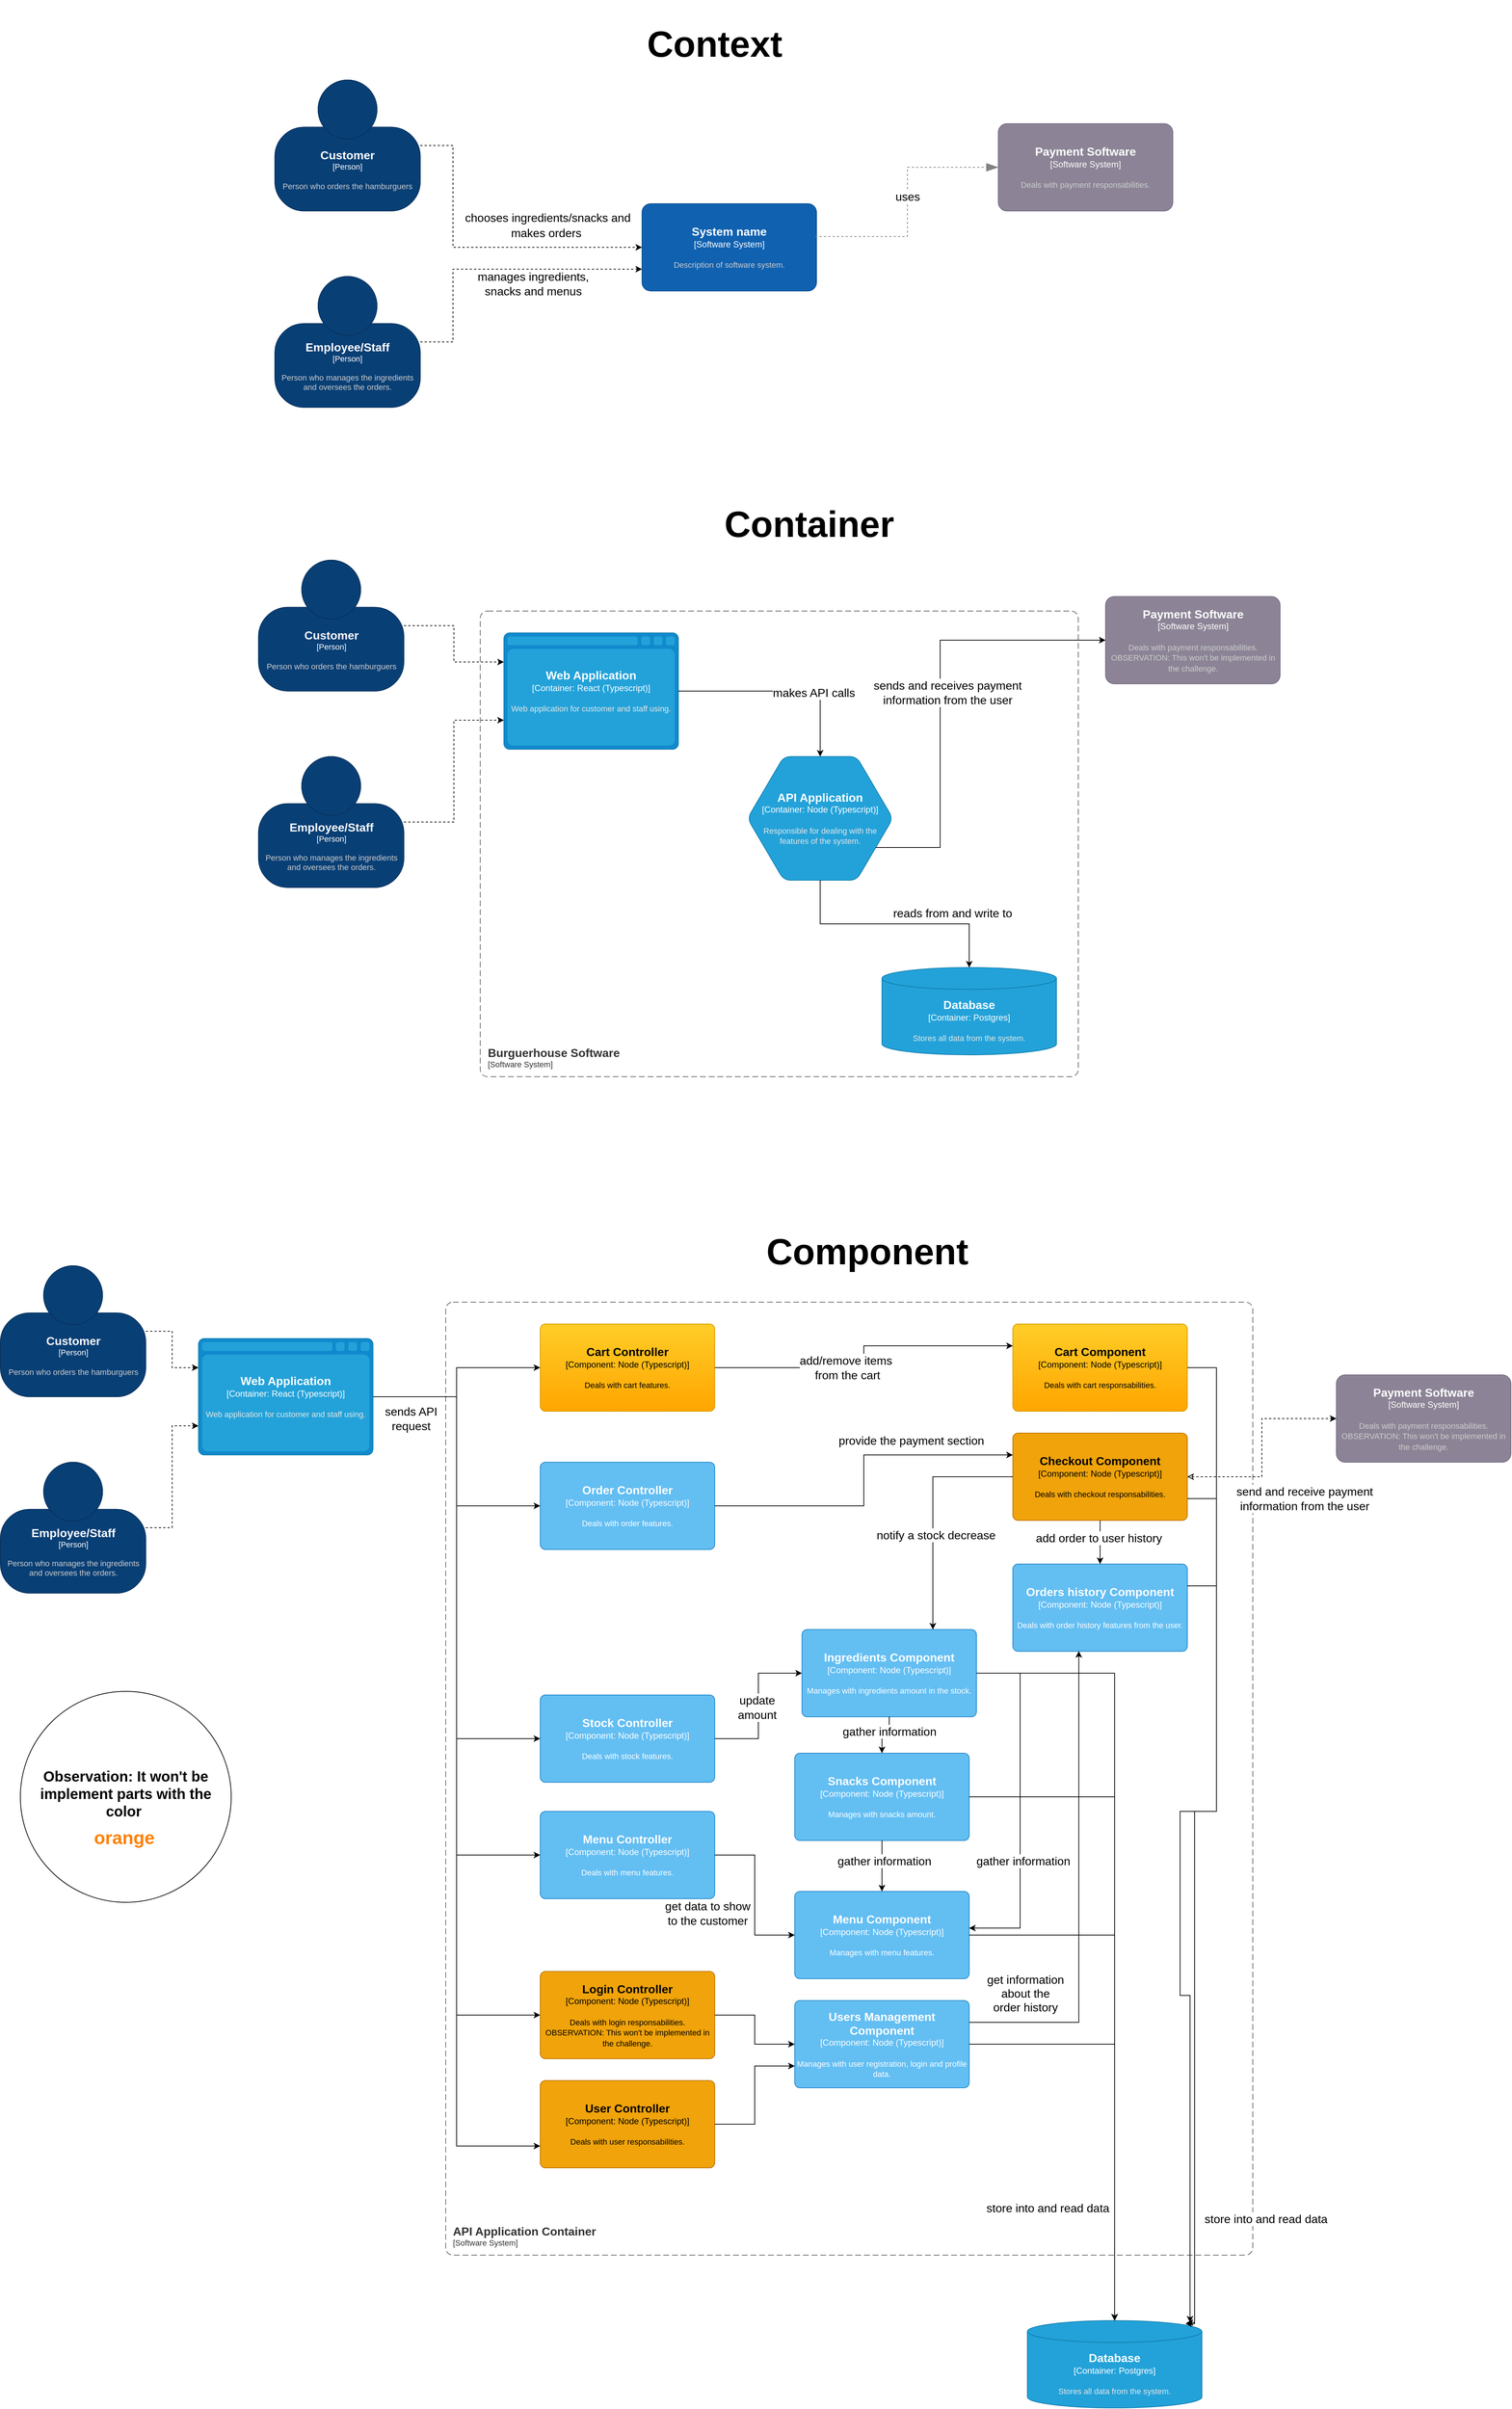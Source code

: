 <mxfile version="22.1.18" type="device">
  <diagram name="Page-1" id="tjVVw0cPKtqsTT4bbxFB">
    <mxGraphModel dx="2633" dy="2039" grid="1" gridSize="10" guides="1" tooltips="1" connect="1" arrows="1" fold="1" page="1" pageScale="1" pageWidth="850" pageHeight="1100" math="0" shadow="0">
      <root>
        <mxCell id="0" />
        <mxCell id="1" parent="0" />
        <object placeholders="1" c4Name="Employee/Staff" c4Type="Person" c4Description="Person who manages the ingredients and oversees the orders." label="&lt;font style=&quot;font-size: 16px&quot;&gt;&lt;b&gt;%c4Name%&lt;/b&gt;&lt;/font&gt;&lt;div&gt;[%c4Type%]&lt;/div&gt;&lt;br&gt;&lt;div&gt;&lt;font style=&quot;font-size: 11px&quot;&gt;&lt;font color=&quot;#cccccc&quot;&gt;%c4Description%&lt;/font&gt;&lt;/div&gt;" id="3Lispfzxb_CuxIpinPjA-2">
          <mxCell style="html=1;fontSize=11;dashed=0;whiteSpace=wrap;fillColor=#083F75;strokeColor=#06315C;fontColor=#ffffff;shape=mxgraph.c4.person2;align=center;metaEdit=1;points=[[0.5,0,0],[1,0.5,0],[1,0.75,0],[0.75,1,0],[0.5,1,0],[0.25,1,0],[0,0.75,0],[0,0.5,0]];resizable=0;" parent="1" vertex="1">
            <mxGeometry x="-425" y="-110" width="200" height="180" as="geometry" />
          </mxCell>
        </object>
        <object placeholders="1" c4Name="Customer" c4Type="Person" c4Description="Person who orders the hamburguers" label="&lt;font style=&quot;font-size: 16px&quot;&gt;&lt;b&gt;%c4Name%&lt;/b&gt;&lt;/font&gt;&lt;div&gt;[%c4Type%]&lt;/div&gt;&lt;br&gt;&lt;div&gt;&lt;font style=&quot;font-size: 11px&quot;&gt;&lt;font color=&quot;#cccccc&quot;&gt;%c4Description%&lt;/font&gt;&lt;/div&gt;" id="3Lispfzxb_CuxIpinPjA-3">
          <mxCell style="html=1;fontSize=11;dashed=0;whiteSpace=wrap;fillColor=#083F75;strokeColor=#06315C;fontColor=#ffffff;shape=mxgraph.c4.person2;align=center;metaEdit=1;points=[[0.5,0,0],[1,0.5,0],[1,0.75,0],[0.75,1,0],[0.5,1,0],[0.25,1,0],[0,0.75,0],[0,0.5,0]];resizable=0;" parent="1" vertex="1">
            <mxGeometry x="-425" y="-380" width="200" height="180" as="geometry" />
          </mxCell>
        </object>
        <object placeholders="1" c4Name="System name" c4Type="Software System" c4Description="Description of software system." label="&lt;font style=&quot;font-size: 16px&quot;&gt;&lt;b&gt;%c4Name%&lt;/b&gt;&lt;/font&gt;&lt;div&gt;[%c4Type%]&lt;/div&gt;&lt;br&gt;&lt;div&gt;&lt;font style=&quot;font-size: 11px&quot;&gt;&lt;font color=&quot;#cccccc&quot;&gt;%c4Description%&lt;/font&gt;&lt;/div&gt;" id="3Lispfzxb_CuxIpinPjA-4">
          <mxCell style="rounded=1;whiteSpace=wrap;html=1;labelBackgroundColor=none;fillColor=#1061B0;fontColor=#ffffff;align=center;arcSize=10;strokeColor=#0D5091;metaEdit=1;resizable=0;points=[[0.25,0,0],[0.5,0,0],[0.75,0,0],[1,0.25,0],[1,0.5,0],[1,0.75,0],[0.75,1,0],[0.5,1,0],[0.25,1,0],[0,0.75,0],[0,0.5,0],[0,0.25,0]];" parent="1" vertex="1">
            <mxGeometry x="80" y="-210" width="240" height="120" as="geometry" />
          </mxCell>
        </object>
        <object placeholders="1" c4Name="Payment Software" c4Type="Software System" c4Description="Deals with payment responsabilities." label="&lt;font style=&quot;font-size: 16px&quot;&gt;&lt;b&gt;%c4Name%&lt;/b&gt;&lt;/font&gt;&lt;div&gt;[%c4Type%]&lt;/div&gt;&lt;br&gt;&lt;div&gt;&lt;font style=&quot;font-size: 11px&quot;&gt;&lt;font color=&quot;#cccccc&quot;&gt;%c4Description%&lt;/font&gt;&lt;/div&gt;" id="3Lispfzxb_CuxIpinPjA-5">
          <mxCell style="rounded=1;whiteSpace=wrap;html=1;labelBackgroundColor=none;fillColor=#8C8496;fontColor=#ffffff;align=center;arcSize=10;strokeColor=#736782;metaEdit=1;resizable=0;points=[[0.25,0,0],[0.5,0,0],[0.75,0,0],[1,0.25,0],[1,0.5,0],[1,0.75,0],[0.75,1,0],[0.5,1,0],[0.25,1,0],[0,0.75,0],[0,0.5,0],[0,0.25,0]];" parent="1" vertex="1">
            <mxGeometry x="570" y="-320" width="240" height="120" as="geometry" />
          </mxCell>
        </object>
        <mxCell id="3Lispfzxb_CuxIpinPjA-6" style="edgeStyle=orthogonalEdgeStyle;rounded=0;orthogonalLoop=1;jettySize=auto;html=1;entryX=0;entryY=0.5;entryDx=0;entryDy=0;entryPerimeter=0;dashed=1;" parent="1" source="3Lispfzxb_CuxIpinPjA-3" target="3Lispfzxb_CuxIpinPjA-4" edge="1">
          <mxGeometry relative="1" as="geometry">
            <Array as="points">
              <mxPoint x="-180" y="-290" />
              <mxPoint x="-180" y="-150" />
            </Array>
          </mxGeometry>
        </mxCell>
        <mxCell id="YkM2DSidrPxyyoByD5Hs-1" value="&lt;font style=&quot;font-size: 16px;&quot;&gt;chooses ingredients/snacks and &lt;br&gt;makes orders&amp;nbsp;&lt;/font&gt;" style="edgeLabel;html=1;align=center;verticalAlign=middle;resizable=0;points=[];fontSize=17;" vertex="1" connectable="0" parent="3Lispfzxb_CuxIpinPjA-6">
          <mxGeometry x="0.194" y="-2" relative="1" as="geometry">
            <mxPoint x="49" y="-32" as="offset" />
          </mxGeometry>
        </mxCell>
        <mxCell id="3Lispfzxb_CuxIpinPjA-7" style="edgeStyle=orthogonalEdgeStyle;rounded=0;orthogonalLoop=1;jettySize=auto;html=1;entryX=0;entryY=0.75;entryDx=0;entryDy=0;entryPerimeter=0;dashed=1;" parent="1" source="3Lispfzxb_CuxIpinPjA-2" target="3Lispfzxb_CuxIpinPjA-4" edge="1">
          <mxGeometry relative="1" as="geometry">
            <Array as="points">
              <mxPoint x="-180" y="-20" />
              <mxPoint x="-180" y="-120" />
            </Array>
          </mxGeometry>
        </mxCell>
        <mxCell id="YkM2DSidrPxyyoByD5Hs-3" value="&lt;font style=&quot;font-size: 16px;&quot;&gt;manages ingredients, &lt;br&gt;snacks and menus&lt;/font&gt;" style="edgeLabel;html=1;align=center;verticalAlign=middle;resizable=0;points=[];" vertex="1" connectable="0" parent="3Lispfzxb_CuxIpinPjA-7">
          <mxGeometry x="0.366" y="-3" relative="1" as="geometry">
            <mxPoint x="-22" y="17" as="offset" />
          </mxGeometry>
        </mxCell>
        <object placeholders="1" c4Type="Relationship" id="3Lispfzxb_CuxIpinPjA-9">
          <mxCell style="endArrow=blockThin;html=1;fontSize=10;fontColor=#404040;strokeWidth=1;endFill=1;strokeColor=#828282;elbow=vertical;metaEdit=1;endSize=14;startSize=14;jumpStyle=arc;jumpSize=16;rounded=0;edgeStyle=orthogonalEdgeStyle;exitX=0.992;exitY=0.376;exitDx=0;exitDy=0;exitPerimeter=0;entryX=0;entryY=0.5;entryDx=0;entryDy=0;entryPerimeter=0;dashed=1;" parent="1" source="3Lispfzxb_CuxIpinPjA-4" target="3Lispfzxb_CuxIpinPjA-5" edge="1">
            <mxGeometry width="240" relative="1" as="geometry">
              <mxPoint x="320" y="-140" as="sourcePoint" />
              <mxPoint x="560" y="-140" as="targetPoint" />
            </mxGeometry>
          </mxCell>
        </object>
        <mxCell id="3Lispfzxb_CuxIpinPjA-10" value="&lt;font style=&quot;font-size: 16px;&quot;&gt;uses&lt;/font&gt;" style="edgeLabel;html=1;align=center;verticalAlign=middle;resizable=0;points=[];" parent="3Lispfzxb_CuxIpinPjA-9" vertex="1" connectable="0">
          <mxGeometry x="0.049" relative="1" as="geometry">
            <mxPoint as="offset" />
          </mxGeometry>
        </mxCell>
        <mxCell id="3Lispfzxb_CuxIpinPjA-12" value="&lt;font style=&quot;font-size: 50px;&quot;&gt;&lt;b&gt;Context&lt;/b&gt;&lt;/font&gt;" style="text;html=1;strokeColor=none;fillColor=none;align=center;verticalAlign=middle;whiteSpace=wrap;rounded=0;" parent="1" vertex="1">
          <mxGeometry x="20" y="-490" width="320" height="120" as="geometry" />
        </mxCell>
        <object placeholders="1" c4Name="Burguerhouse Software" c4Type="SystemScopeBoundary" c4Application="Software System" label="&lt;font style=&quot;font-size: 16px&quot;&gt;&lt;b&gt;&lt;div style=&quot;text-align: left&quot;&gt;%c4Name%&lt;/div&gt;&lt;/b&gt;&lt;/font&gt;&lt;div style=&quot;text-align: left&quot;&gt;[%c4Application%]&lt;/div&gt;" id="3Lispfzxb_CuxIpinPjA-14">
          <mxCell style="rounded=1;fontSize=11;whiteSpace=wrap;html=1;dashed=1;arcSize=20;fillColor=none;strokeColor=#666666;fontColor=#333333;labelBackgroundColor=none;align=left;verticalAlign=bottom;labelBorderColor=none;spacingTop=0;spacing=10;dashPattern=8 4;metaEdit=1;rotatable=0;perimeter=rectanglePerimeter;noLabel=0;labelPadding=0;allowArrows=0;connectable=0;expand=0;recursiveResize=0;editable=1;pointerEvents=0;absoluteArcSize=1;points=[[0.25,0,0],[0.5,0,0],[0.75,0,0],[1,0.25,0],[1,0.5,0],[1,0.75,0],[0.75,1,0],[0.5,1,0],[0.25,1,0],[0,0.75,0],[0,0.5,0],[0,0.25,0]];" parent="1" vertex="1">
            <mxGeometry x="-142.5" y="350" width="822.5" height="640" as="geometry" />
          </mxCell>
        </object>
        <mxCell id="YkM2DSidrPxyyoByD5Hs-6" style="edgeStyle=orthogonalEdgeStyle;rounded=0;orthogonalLoop=1;jettySize=auto;html=1;dashed=1;entryX=0;entryY=0.75;entryDx=0;entryDy=0;entryPerimeter=0;" edge="1" parent="1" source="3Lispfzxb_CuxIpinPjA-15" target="YkM2DSidrPxyyoByD5Hs-9">
          <mxGeometry relative="1" as="geometry">
            <mxPoint x="-140" y="550" as="targetPoint" />
          </mxGeometry>
        </mxCell>
        <object placeholders="1" c4Name="Employee/Staff" c4Type="Person" c4Description="Person who manages the ingredients and oversees the orders." label="&lt;font style=&quot;font-size: 16px&quot;&gt;&lt;b&gt;%c4Name%&lt;/b&gt;&lt;/font&gt;&lt;div&gt;[%c4Type%]&lt;/div&gt;&lt;br&gt;&lt;div&gt;&lt;font style=&quot;font-size: 11px&quot;&gt;&lt;font color=&quot;#cccccc&quot;&gt;%c4Description%&lt;/font&gt;&lt;/div&gt;" id="3Lispfzxb_CuxIpinPjA-15">
          <mxCell style="html=1;fontSize=11;dashed=0;whiteSpace=wrap;fillColor=#083F75;strokeColor=#06315C;fontColor=#ffffff;shape=mxgraph.c4.person2;align=center;metaEdit=1;points=[[0.5,0,0],[1,0.5,0],[1,0.75,0],[0.75,1,0],[0.5,1,0],[0.25,1,0],[0,0.75,0],[0,0.5,0]];resizable=0;" parent="1" vertex="1">
            <mxGeometry x="-447.5" y="550" width="200" height="180" as="geometry" />
          </mxCell>
        </object>
        <mxCell id="YkM2DSidrPxyyoByD5Hs-5" style="edgeStyle=orthogonalEdgeStyle;rounded=0;orthogonalLoop=1;jettySize=auto;html=1;dashed=1;entryX=0;entryY=0.25;entryDx=0;entryDy=0;entryPerimeter=0;" edge="1" parent="1" source="3Lispfzxb_CuxIpinPjA-16" target="YkM2DSidrPxyyoByD5Hs-9">
          <mxGeometry relative="1" as="geometry">
            <mxPoint x="-140" y="430" as="targetPoint" />
          </mxGeometry>
        </mxCell>
        <object placeholders="1" c4Name="Customer" c4Type="Person" c4Description="Person who orders the hamburguers" label="&lt;font style=&quot;font-size: 16px&quot;&gt;&lt;b&gt;%c4Name%&lt;/b&gt;&lt;/font&gt;&lt;div&gt;[%c4Type%]&lt;/div&gt;&lt;br&gt;&lt;div&gt;&lt;font style=&quot;font-size: 11px&quot;&gt;&lt;font color=&quot;#cccccc&quot;&gt;%c4Description%&lt;/font&gt;&lt;/div&gt;" id="3Lispfzxb_CuxIpinPjA-16">
          <mxCell style="html=1;fontSize=11;dashed=0;whiteSpace=wrap;fillColor=#083F75;strokeColor=#06315C;fontColor=#ffffff;shape=mxgraph.c4.person2;align=center;metaEdit=1;points=[[0.5,0,0],[1,0.5,0],[1,0.75,0],[0.75,1,0],[0.5,1,0],[0.25,1,0],[0,0.75,0],[0,0.5,0]];resizable=0;" parent="1" vertex="1">
            <mxGeometry x="-447.5" y="280" width="200" height="180" as="geometry" />
          </mxCell>
        </object>
        <object placeholders="1" c4Name="Payment Software" c4Type="Software System" c4Description="Deals with payment responsabilities. &#xa;OBSERVATION: This won&#39;t be implemented in the challenge. " label="&lt;font style=&quot;font-size: 16px&quot;&gt;&lt;b&gt;%c4Name%&lt;/b&gt;&lt;/font&gt;&lt;div&gt;[%c4Type%]&lt;/div&gt;&lt;br&gt;&lt;div&gt;&lt;font style=&quot;font-size: 11px&quot;&gt;&lt;font color=&quot;#cccccc&quot;&gt;%c4Description%&lt;/font&gt;&lt;/div&gt;" id="3Lispfzxb_CuxIpinPjA-18">
          <mxCell style="rounded=1;whiteSpace=wrap;html=1;labelBackgroundColor=none;fillColor=#8C8496;fontColor=#ffffff;align=center;arcSize=10;strokeColor=#736782;metaEdit=1;resizable=0;points=[[0.25,0,0],[0.5,0,0],[0.75,0,0],[1,0.25,0],[1,0.5,0],[1,0.75,0],[0.75,1,0],[0.5,1,0],[0.25,1,0],[0,0.75,0],[0,0.5,0],[0,0.25,0]];" parent="1" vertex="1">
            <mxGeometry x="717.5" y="330" width="240" height="120" as="geometry" />
          </mxCell>
        </object>
        <mxCell id="3Lispfzxb_CuxIpinPjA-23" value="&lt;font style=&quot;font-size: 50px;&quot;&gt;&lt;b&gt;Container&lt;/b&gt;&lt;/font&gt;" style="text;html=1;strokeColor=none;fillColor=none;align=center;verticalAlign=middle;whiteSpace=wrap;rounded=0;" parent="1" vertex="1">
          <mxGeometry x="150" y="170" width="320" height="120" as="geometry" />
        </mxCell>
        <object placeholders="1" c4Type="Web Application" c4Container="Container" c4Technology="React (Typescript)" c4Description="Web application for customer and staff using." label="&lt;font style=&quot;font-size: 16px&quot;&gt;&lt;b&gt;%c4Type%&lt;/b&gt;&lt;/font&gt;&lt;div&gt;[%c4Container%:&amp;nbsp;%c4Technology%]&lt;/div&gt;&lt;br&gt;&lt;div&gt;&lt;font style=&quot;font-size: 11px&quot;&gt;&lt;font color=&quot;#E6E6E6&quot;&gt;%c4Description%&lt;/font&gt;&lt;/div&gt;" id="YkM2DSidrPxyyoByD5Hs-9">
          <mxCell style="shape=mxgraph.c4.webBrowserContainer2;whiteSpace=wrap;html=1;boundedLbl=1;rounded=0;labelBackgroundColor=none;strokeColor=#118ACD;fillColor=#23A2D9;strokeColor=#118ACD;strokeColor2=#0E7DAD;fontSize=12;fontColor=#ffffff;align=center;metaEdit=1;points=[[0.5,0,0],[1,0.25,0],[1,0.5,0],[1,0.75,0],[0.5,1,0],[0,0.75,0],[0,0.5,0],[0,0.25,0]];resizable=0;" vertex="1" parent="1">
            <mxGeometry x="-110" y="380" width="240" height="160" as="geometry" />
          </mxCell>
        </object>
        <object placeholders="1" c4Type="API Application" c4Container="Container" c4Technology="Node (Typescript)" c4Description="Responsible for dealing with the features of the system." label="&lt;font style=&quot;font-size: 16px&quot;&gt;&lt;b&gt;%c4Type%&lt;/b&gt;&lt;/font&gt;&lt;div&gt;[%c4Container%:&amp;nbsp;%c4Technology%]&lt;/div&gt;&lt;br&gt;&lt;div&gt;&lt;font style=&quot;font-size: 11px&quot;&gt;&lt;font color=&quot;#E6E6E6&quot;&gt;%c4Description%&lt;/font&gt;&lt;/div&gt;" id="YkM2DSidrPxyyoByD5Hs-10">
          <mxCell style="shape=hexagon;size=50;perimeter=hexagonPerimeter2;whiteSpace=wrap;html=1;fixedSize=1;rounded=1;labelBackgroundColor=none;fillColor=#23A2D9;fontSize=12;fontColor=#ffffff;align=center;strokeColor=#0E7DAD;metaEdit=1;points=[[0.5,0,0],[1,0.25,0],[1,0.5,0],[1,0.75,0],[0.5,1,0],[0,0.75,0],[0,0.5,0],[0,0.25,0]];resizable=0;" vertex="1" parent="1">
            <mxGeometry x="225" y="550" width="200" height="170" as="geometry" />
          </mxCell>
        </object>
        <object placeholders="1" c4Type="Database" c4Container="Container" c4Technology="Postgres" c4Description="Stores all data from the system." label="&lt;font style=&quot;font-size: 16px&quot;&gt;&lt;b&gt;%c4Type%&lt;/b&gt;&lt;/font&gt;&lt;div&gt;[%c4Container%:&amp;nbsp;%c4Technology%]&lt;/div&gt;&lt;br&gt;&lt;div&gt;&lt;font style=&quot;font-size: 11px&quot;&gt;&lt;font color=&quot;#E6E6E6&quot;&gt;%c4Description%&lt;/font&gt;&lt;/div&gt;" id="YkM2DSidrPxyyoByD5Hs-11">
          <mxCell style="shape=cylinder3;size=15;whiteSpace=wrap;html=1;boundedLbl=1;rounded=0;labelBackgroundColor=none;fillColor=#23A2D9;fontSize=12;fontColor=#ffffff;align=center;strokeColor=#0E7DAD;metaEdit=1;points=[[0.5,0,0],[1,0.25,0],[1,0.5,0],[1,0.75,0],[0.5,1,0],[0,0.75,0],[0,0.5,0],[0,0.25,0]];resizable=0;" vertex="1" parent="1">
            <mxGeometry x="410" y="840" width="240" height="120" as="geometry" />
          </mxCell>
        </object>
        <mxCell id="YkM2DSidrPxyyoByD5Hs-12" style="edgeStyle=orthogonalEdgeStyle;rounded=0;orthogonalLoop=1;jettySize=auto;html=1;entryX=0.5;entryY=0;entryDx=0;entryDy=0;entryPerimeter=0;" edge="1" parent="1" source="YkM2DSidrPxyyoByD5Hs-9" target="YkM2DSidrPxyyoByD5Hs-10">
          <mxGeometry relative="1" as="geometry" />
        </mxCell>
        <mxCell id="YkM2DSidrPxyyoByD5Hs-14" value="&lt;font style=&quot;font-size: 16px;&quot;&gt;makes API calls&lt;/font&gt;" style="edgeLabel;html=1;align=center;verticalAlign=middle;resizable=0;points=[];" vertex="1" connectable="0" parent="YkM2DSidrPxyyoByD5Hs-12">
          <mxGeometry x="0.307" y="-2" relative="1" as="geometry">
            <mxPoint as="offset" />
          </mxGeometry>
        </mxCell>
        <mxCell id="YkM2DSidrPxyyoByD5Hs-13" style="edgeStyle=orthogonalEdgeStyle;rounded=0;orthogonalLoop=1;jettySize=auto;html=1;entryX=0.5;entryY=0;entryDx=0;entryDy=0;entryPerimeter=0;" edge="1" parent="1" source="YkM2DSidrPxyyoByD5Hs-10" target="YkM2DSidrPxyyoByD5Hs-11">
          <mxGeometry relative="1" as="geometry" />
        </mxCell>
        <mxCell id="YkM2DSidrPxyyoByD5Hs-15" value="&lt;font style=&quot;font-size: 16px;&quot;&gt;reads from and write to&amp;nbsp;&lt;/font&gt;" style="edgeLabel;html=1;align=center;verticalAlign=middle;resizable=0;points=[];" vertex="1" connectable="0" parent="YkM2DSidrPxyyoByD5Hs-13">
          <mxGeometry x="0.338" relative="1" as="geometry">
            <mxPoint x="26" y="-15" as="offset" />
          </mxGeometry>
        </mxCell>
        <mxCell id="YkM2DSidrPxyyoByD5Hs-16" style="edgeStyle=orthogonalEdgeStyle;rounded=0;orthogonalLoop=1;jettySize=auto;html=1;entryX=0;entryY=0.5;entryDx=0;entryDy=0;entryPerimeter=0;" edge="1" parent="1" source="YkM2DSidrPxyyoByD5Hs-10" target="3Lispfzxb_CuxIpinPjA-18">
          <mxGeometry relative="1" as="geometry">
            <Array as="points">
              <mxPoint x="490" y="675" />
              <mxPoint x="490" y="390" />
            </Array>
          </mxGeometry>
        </mxCell>
        <mxCell id="YkM2DSidrPxyyoByD5Hs-17" value="&lt;font style=&quot;font-size: 16px;&quot;&gt;sends and receives payment &lt;br&gt;information from the user&lt;/font&gt;" style="edgeLabel;html=1;align=center;verticalAlign=middle;resizable=0;points=[];" vertex="1" connectable="0" parent="YkM2DSidrPxyyoByD5Hs-16">
          <mxGeometry x="0.062" y="-3" relative="1" as="geometry">
            <mxPoint x="7" y="17" as="offset" />
          </mxGeometry>
        </mxCell>
        <object placeholders="1" c4Name="API Application Container" c4Type="SystemScopeBoundary" c4Application="Software System" label="&lt;font style=&quot;font-size: 16px&quot;&gt;&lt;b&gt;&lt;div style=&quot;text-align: left&quot;&gt;%c4Name%&lt;/div&gt;&lt;/b&gt;&lt;/font&gt;&lt;div style=&quot;text-align: left&quot;&gt;[%c4Application%]&lt;/div&gt;" id="YkM2DSidrPxyyoByD5Hs-18">
          <mxCell style="rounded=1;fontSize=11;whiteSpace=wrap;html=1;dashed=1;arcSize=20;fillColor=none;strokeColor=#666666;fontColor=#333333;labelBackgroundColor=none;align=left;verticalAlign=bottom;labelBorderColor=none;spacingTop=0;spacing=10;dashPattern=8 4;metaEdit=1;rotatable=0;perimeter=rectanglePerimeter;noLabel=0;labelPadding=0;allowArrows=0;connectable=0;expand=0;recursiveResize=0;editable=1;pointerEvents=0;absoluteArcSize=1;points=[[0.25,0,0],[0.5,0,0],[0.75,0,0],[1,0.25,0],[1,0.5,0],[1,0.75,0],[0.75,1,0],[0.5,1,0],[0.25,1,0],[0,0.75,0],[0,0.5,0],[0,0.25,0]];" vertex="1" parent="1">
            <mxGeometry x="-190" y="1300" width="1110" height="1310" as="geometry" />
          </mxCell>
        </object>
        <mxCell id="YkM2DSidrPxyyoByD5Hs-19" style="edgeStyle=orthogonalEdgeStyle;rounded=0;orthogonalLoop=1;jettySize=auto;html=1;dashed=1;entryX=0;entryY=0.75;entryDx=0;entryDy=0;entryPerimeter=0;" edge="1" parent="1" source="YkM2DSidrPxyyoByD5Hs-20" target="YkM2DSidrPxyyoByD5Hs-25">
          <mxGeometry relative="1" as="geometry">
            <mxPoint x="-495" y="1520" as="targetPoint" />
          </mxGeometry>
        </mxCell>
        <object placeholders="1" c4Name="Employee/Staff" c4Type="Person" c4Description="Person who manages the ingredients and oversees the orders." label="&lt;font style=&quot;font-size: 16px&quot;&gt;&lt;b&gt;%c4Name%&lt;/b&gt;&lt;/font&gt;&lt;div&gt;[%c4Type%]&lt;/div&gt;&lt;br&gt;&lt;div&gt;&lt;font style=&quot;font-size: 11px&quot;&gt;&lt;font color=&quot;#cccccc&quot;&gt;%c4Description%&lt;/font&gt;&lt;/div&gt;" id="YkM2DSidrPxyyoByD5Hs-20">
          <mxCell style="html=1;fontSize=11;dashed=0;whiteSpace=wrap;fillColor=#083F75;strokeColor=#06315C;fontColor=#ffffff;shape=mxgraph.c4.person2;align=center;metaEdit=1;points=[[0.5,0,0],[1,0.5,0],[1,0.75,0],[0.75,1,0],[0.5,1,0],[0.25,1,0],[0,0.75,0],[0,0.5,0]];resizable=0;" vertex="1" parent="1">
            <mxGeometry x="-802.5" y="1520" width="200" height="180" as="geometry" />
          </mxCell>
        </object>
        <mxCell id="YkM2DSidrPxyyoByD5Hs-21" style="edgeStyle=orthogonalEdgeStyle;rounded=0;orthogonalLoop=1;jettySize=auto;html=1;dashed=1;entryX=0;entryY=0.25;entryDx=0;entryDy=0;entryPerimeter=0;" edge="1" parent="1" source="YkM2DSidrPxyyoByD5Hs-22" target="YkM2DSidrPxyyoByD5Hs-25">
          <mxGeometry relative="1" as="geometry">
            <mxPoint x="-495" y="1400" as="targetPoint" />
          </mxGeometry>
        </mxCell>
        <object placeholders="1" c4Name="Customer" c4Type="Person" c4Description="Person who orders the hamburguers" label="&lt;font style=&quot;font-size: 16px&quot;&gt;&lt;b&gt;%c4Name%&lt;/b&gt;&lt;/font&gt;&lt;div&gt;[%c4Type%]&lt;/div&gt;&lt;br&gt;&lt;div&gt;&lt;font style=&quot;font-size: 11px&quot;&gt;&lt;font color=&quot;#cccccc&quot;&gt;%c4Description%&lt;/font&gt;&lt;/div&gt;" id="YkM2DSidrPxyyoByD5Hs-22">
          <mxCell style="html=1;fontSize=11;dashed=0;whiteSpace=wrap;fillColor=#083F75;strokeColor=#06315C;fontColor=#ffffff;shape=mxgraph.c4.person2;align=center;metaEdit=1;points=[[0.5,0,0],[1,0.5,0],[1,0.75,0],[0.75,1,0],[0.5,1,0],[0.25,1,0],[0,0.75,0],[0,0.5,0]];resizable=0;" vertex="1" parent="1">
            <mxGeometry x="-802.5" y="1250" width="200" height="180" as="geometry" />
          </mxCell>
        </object>
        <object placeholders="1" c4Name="Payment Software" c4Type="Software System" c4Description="Deals with payment responsabilities. &#xa;OBSERVATION: This won&#39;t be implemented in the challenge. " label="&lt;font style=&quot;font-size: 16px&quot;&gt;&lt;b&gt;%c4Name%&lt;/b&gt;&lt;/font&gt;&lt;div&gt;[%c4Type%]&lt;/div&gt;&lt;br&gt;&lt;div&gt;&lt;font style=&quot;font-size: 11px&quot;&gt;&lt;font color=&quot;#cccccc&quot;&gt;%c4Description%&lt;/font&gt;&lt;/div&gt;" id="YkM2DSidrPxyyoByD5Hs-23">
          <mxCell style="rounded=1;whiteSpace=wrap;html=1;labelBackgroundColor=none;fillColor=#8C8496;fontColor=#ffffff;align=center;arcSize=10;strokeColor=#736782;metaEdit=1;resizable=0;points=[[0.25,0,0],[0.5,0,0],[0.75,0,0],[1,0.25,0],[1,0.5,0],[1,0.75,0],[0.75,1,0],[0.5,1,0],[0.25,1,0],[0,0.75,0],[0,0.5,0],[0,0.25,0]];" vertex="1" parent="1">
            <mxGeometry x="1035" y="1400" width="240" height="120" as="geometry" />
          </mxCell>
        </object>
        <mxCell id="YkM2DSidrPxyyoByD5Hs-24" value="&lt;font style=&quot;font-size: 50px;&quot;&gt;&lt;b&gt;Component&lt;/b&gt;&lt;/font&gt;" style="text;html=1;strokeColor=none;fillColor=none;align=center;verticalAlign=middle;whiteSpace=wrap;rounded=0;" vertex="1" parent="1">
          <mxGeometry x="230" y="1170" width="320" height="120" as="geometry" />
        </mxCell>
        <object placeholders="1" c4Type="Web Application" c4Container="Container" c4Technology="React (Typescript)" c4Description="Web application for customer and staff using." label="&lt;font style=&quot;font-size: 16px&quot;&gt;&lt;b&gt;%c4Type%&lt;/b&gt;&lt;/font&gt;&lt;div&gt;[%c4Container%:&amp;nbsp;%c4Technology%]&lt;/div&gt;&lt;br&gt;&lt;div&gt;&lt;font style=&quot;font-size: 11px&quot;&gt;&lt;font color=&quot;#E6E6E6&quot;&gt;%c4Description%&lt;/font&gt;&lt;/div&gt;" id="YkM2DSidrPxyyoByD5Hs-25">
          <mxCell style="shape=mxgraph.c4.webBrowserContainer2;whiteSpace=wrap;html=1;boundedLbl=1;rounded=0;labelBackgroundColor=none;strokeColor=#118ACD;fillColor=#23A2D9;strokeColor=#118ACD;strokeColor2=#0E7DAD;fontSize=12;fontColor=#ffffff;align=center;metaEdit=1;points=[[0.5,0,0],[1,0.25,0],[1,0.5,0],[1,0.75,0],[0.5,1,0],[0,0.75,0],[0,0.5,0],[0,0.25,0]];resizable=0;" vertex="1" parent="1">
            <mxGeometry x="-530" y="1350" width="240" height="160" as="geometry" />
          </mxCell>
        </object>
        <object placeholders="1" c4Type="Database" c4Container="Container" c4Technology="Postgres" c4Description="Stores all data from the system." label="&lt;font style=&quot;font-size: 16px&quot;&gt;&lt;b&gt;%c4Type%&lt;/b&gt;&lt;/font&gt;&lt;div&gt;[%c4Container%:&amp;nbsp;%c4Technology%]&lt;/div&gt;&lt;br&gt;&lt;div&gt;&lt;font style=&quot;font-size: 11px&quot;&gt;&lt;font color=&quot;#E6E6E6&quot;&gt;%c4Description%&lt;/font&gt;&lt;/div&gt;" id="YkM2DSidrPxyyoByD5Hs-27">
          <mxCell style="shape=cylinder3;size=15;whiteSpace=wrap;html=1;boundedLbl=1;rounded=0;labelBackgroundColor=none;fillColor=#23A2D9;fontSize=12;fontColor=#ffffff;align=center;strokeColor=#0E7DAD;metaEdit=1;points=[[0.5,0,0],[1,0.25,0],[1,0.5,0],[1,0.75,0],[0.5,1,0],[0,0.75,0],[0,0.5,0],[0,0.25,0]];resizable=0;" vertex="1" parent="1">
            <mxGeometry x="610" y="2700" width="240" height="120" as="geometry" />
          </mxCell>
        </object>
        <object placeholders="1" c4Name="Ingredients Component" c4Type="Component" c4Technology="Node (Typescript)" c4Description="Manages with ingredients amount in the stock." label="&lt;font style=&quot;font-size: 16px&quot;&gt;&lt;b&gt;%c4Name%&lt;/b&gt;&lt;/font&gt;&lt;div&gt;[%c4Type%: %c4Technology%]&lt;/div&gt;&lt;br&gt;&lt;div&gt;&lt;font style=&quot;font-size: 11px&quot;&gt;%c4Description%&lt;/font&gt;&lt;/div&gt;" id="YkM2DSidrPxyyoByD5Hs-34">
          <mxCell style="rounded=1;whiteSpace=wrap;html=1;labelBackgroundColor=none;fillColor=#63BEF2;fontColor=#ffffff;align=center;arcSize=6;strokeColor=#2086C9;metaEdit=1;resizable=0;points=[[0.25,0,0],[0.5,0,0],[0.75,0,0],[1,0.25,0],[1,0.5,0],[1,0.75,0],[0.75,1,0],[0.5,1,0],[0.25,1,0],[0,0.75,0],[0,0.5,0],[0,0.25,0]];" vertex="1" parent="1">
            <mxGeometry x="300" y="1750" width="240" height="120" as="geometry" />
          </mxCell>
        </object>
        <object placeholders="1" c4Name="Order Controller" c4Type="Component" c4Technology="Node (Typescript)" c4Description="Deals with order features." label="&lt;font style=&quot;font-size: 16px&quot;&gt;&lt;b&gt;%c4Name%&lt;/b&gt;&lt;/font&gt;&lt;div&gt;[%c4Type%: %c4Technology%]&lt;/div&gt;&lt;br&gt;&lt;div&gt;&lt;font style=&quot;font-size: 11px&quot;&gt;%c4Description%&lt;/font&gt;&lt;/div&gt;" id="YkM2DSidrPxyyoByD5Hs-35">
          <mxCell style="rounded=1;whiteSpace=wrap;html=1;labelBackgroundColor=none;fillColor=#63BEF2;fontColor=#ffffff;align=center;arcSize=6;strokeColor=#2086C9;metaEdit=1;resizable=0;points=[[0.25,0,0],[0.5,0,0],[0.75,0,0],[1,0.25,0],[1,0.5,0],[1,0.75,0],[0.75,1,0],[0.5,1,0],[0.25,1,0],[0,0.75,0],[0,0.5,0],[0,0.25,0]];" vertex="1" parent="1">
            <mxGeometry x="-60" y="1520" width="240" height="120" as="geometry" />
          </mxCell>
        </object>
        <object placeholders="1" c4Name="Cart Component" c4Type="Component" c4Technology="Node (Typescript)" c4Description="Deals with cart responsabilities." label="&lt;font style=&quot;font-size: 16px&quot;&gt;&lt;b&gt;%c4Name%&lt;/b&gt;&lt;/font&gt;&lt;div&gt;[%c4Type%: %c4Technology%]&lt;/div&gt;&lt;br&gt;&lt;div&gt;&lt;font style=&quot;font-size: 11px&quot;&gt;%c4Description%&lt;/font&gt;&lt;/div&gt;" id="YkM2DSidrPxyyoByD5Hs-38">
          <mxCell style="rounded=1;whiteSpace=wrap;html=1;labelBackgroundColor=none;fillColor=#ffcd28;align=center;arcSize=6;strokeColor=#d79b00;metaEdit=1;resizable=0;points=[[0.25,0,0],[0.5,0,0],[0.75,0,0],[1,0.25,0],[1,0.5,0],[1,0.75,0],[0.75,1,0],[0.5,1,0],[0.25,1,0],[0,0.75,0],[0,0.5,0],[0,0.25,0]];gradientColor=#ffa500;" vertex="1" parent="1">
            <mxGeometry x="590" y="1330" width="240" height="120" as="geometry" />
          </mxCell>
        </object>
        <object placeholders="1" c4Name="Checkout Component" c4Type="Component" c4Technology="Node (Typescript)" c4Description="Deals with checkout responsabilities." label="&lt;font style=&quot;font-size: 16px&quot;&gt;&lt;b&gt;%c4Name%&lt;/b&gt;&lt;/font&gt;&lt;div&gt;[%c4Type%: %c4Technology%]&lt;/div&gt;&lt;br&gt;&lt;div&gt;&lt;font style=&quot;font-size: 11px&quot;&gt;%c4Description%&lt;/font&gt;&lt;/div&gt;" id="YkM2DSidrPxyyoByD5Hs-39">
          <mxCell style="rounded=1;whiteSpace=wrap;html=1;labelBackgroundColor=none;fillColor=#f0a30a;fontColor=#000000;align=center;arcSize=6;strokeColor=#BD7000;metaEdit=1;resizable=0;points=[[0.25,0,0],[0.5,0,0],[0.75,0,0],[1,0.25,0],[1,0.5,0],[1,0.75,0],[0.75,1,0],[0.5,1,0],[0.25,1,0],[0,0.75,0],[0,0.5,0],[0,0.25,0]];" vertex="1" parent="1">
            <mxGeometry x="590" y="1480" width="240" height="120" as="geometry" />
          </mxCell>
        </object>
        <object placeholders="1" c4Name="Orders history Component" c4Type="Component" c4Technology="Node (Typescript)" c4Description="Deals with order history features from the user." label="&lt;font style=&quot;font-size: 16px&quot;&gt;&lt;b&gt;%c4Name%&lt;/b&gt;&lt;/font&gt;&lt;div&gt;[%c4Type%: %c4Technology%]&lt;/div&gt;&lt;br&gt;&lt;div&gt;&lt;font style=&quot;font-size: 11px&quot;&gt;%c4Description%&lt;/font&gt;&lt;/div&gt;" id="YkM2DSidrPxyyoByD5Hs-40">
          <mxCell style="rounded=1;whiteSpace=wrap;html=1;labelBackgroundColor=none;fillColor=#63BEF2;fontColor=#ffffff;align=center;arcSize=6;strokeColor=#2086C9;metaEdit=1;resizable=0;points=[[0.25,0,0],[0.5,0,0],[0.75,0,0],[1,0.25,0],[1,0.5,0],[1,0.75,0],[0.75,1,0],[0.5,1,0],[0.25,1,0],[0,0.75,0],[0,0.5,0],[0,0.25,0]];" vertex="1" parent="1">
            <mxGeometry x="590" y="1660" width="240" height="120" as="geometry" />
          </mxCell>
        </object>
        <object placeholders="1" c4Name="Stock Controller" c4Type="Component" c4Technology="Node (Typescript)" c4Description="Deals with stock features." label="&lt;font style=&quot;font-size: 16px&quot;&gt;&lt;b&gt;%c4Name%&lt;/b&gt;&lt;/font&gt;&lt;div&gt;[%c4Type%: %c4Technology%]&lt;/div&gt;&lt;br&gt;&lt;div&gt;&lt;font style=&quot;font-size: 11px&quot;&gt;%c4Description%&lt;/font&gt;&lt;/div&gt;" id="YkM2DSidrPxyyoByD5Hs-41">
          <mxCell style="rounded=1;whiteSpace=wrap;html=1;labelBackgroundColor=none;fillColor=#63BEF2;fontColor=#ffffff;align=center;arcSize=6;strokeColor=#2086C9;metaEdit=1;resizable=0;points=[[0.25,0,0],[0.5,0,0],[0.75,0,0],[1,0.25,0],[1,0.5,0],[1,0.75,0],[0.75,1,0],[0.5,1,0],[0.25,1,0],[0,0.75,0],[0,0.5,0],[0,0.25,0]];" vertex="1" parent="1">
            <mxGeometry x="-60" y="1840" width="240" height="120" as="geometry" />
          </mxCell>
        </object>
        <object placeholders="1" c4Name="Snacks Component" c4Type="Component" c4Technology="Node (Typescript)" c4Description="Manages with snacks amount." label="&lt;font style=&quot;font-size: 16px&quot;&gt;&lt;b&gt;%c4Name%&lt;/b&gt;&lt;/font&gt;&lt;div&gt;[%c4Type%: %c4Technology%]&lt;/div&gt;&lt;br&gt;&lt;div&gt;&lt;font style=&quot;font-size: 11px&quot;&gt;%c4Description%&lt;/font&gt;&lt;/div&gt;" id="YkM2DSidrPxyyoByD5Hs-43">
          <mxCell style="rounded=1;whiteSpace=wrap;html=1;labelBackgroundColor=none;fillColor=#63BEF2;fontColor=#ffffff;align=center;arcSize=6;strokeColor=#2086C9;metaEdit=1;resizable=0;points=[[0.25,0,0],[0.5,0,0],[0.75,0,0],[1,0.25,0],[1,0.5,0],[1,0.75,0],[0.75,1,0],[0.5,1,0],[0.25,1,0],[0,0.75,0],[0,0.5,0],[0,0.25,0]];" vertex="1" parent="1">
            <mxGeometry x="290" y="1920" width="240" height="120" as="geometry" />
          </mxCell>
        </object>
        <object placeholders="1" c4Name="Menu Component" c4Type="Component" c4Technology="Node (Typescript)" c4Description="Manages with menu features." label="&lt;font style=&quot;font-size: 16px&quot;&gt;&lt;b&gt;%c4Name%&lt;/b&gt;&lt;/font&gt;&lt;div&gt;[%c4Type%: %c4Technology%]&lt;/div&gt;&lt;br&gt;&lt;div&gt;&lt;font style=&quot;font-size: 11px&quot;&gt;%c4Description%&lt;/font&gt;&lt;/div&gt;" id="YkM2DSidrPxyyoByD5Hs-44">
          <mxCell style="rounded=1;whiteSpace=wrap;html=1;labelBackgroundColor=none;fillColor=#63BEF2;fontColor=#ffffff;align=center;arcSize=6;strokeColor=#2086C9;metaEdit=1;resizable=0;points=[[0.25,0,0],[0.5,0,0],[0.75,0,0],[1,0.25,0],[1,0.5,0],[1,0.75,0],[0.75,1,0],[0.5,1,0],[0.25,1,0],[0,0.75,0],[0,0.5,0],[0,0.25,0]];" vertex="1" parent="1">
            <mxGeometry x="290" y="2110" width="240" height="120" as="geometry" />
          </mxCell>
        </object>
        <object placeholders="1" c4Name="Cart Controller" c4Type="Component" c4Technology="Node (Typescript)" c4Description="Deals with cart features." label="&lt;font style=&quot;font-size: 16px&quot;&gt;&lt;b&gt;%c4Name%&lt;/b&gt;&lt;/font&gt;&lt;div&gt;[%c4Type%: %c4Technology%]&lt;/div&gt;&lt;br&gt;&lt;div&gt;&lt;font style=&quot;font-size: 11px&quot;&gt;%c4Description%&lt;/font&gt;&lt;/div&gt;" id="YkM2DSidrPxyyoByD5Hs-45">
          <mxCell style="rounded=1;whiteSpace=wrap;html=1;labelBackgroundColor=none;fillColor=#ffcd28;align=center;arcSize=6;strokeColor=#d79b00;metaEdit=1;resizable=0;points=[[0.25,0,0],[0.5,0,0],[0.75,0,0],[1,0.25,0],[1,0.5,0],[1,0.75,0],[0.75,1,0],[0.5,1,0],[0.25,1,0],[0,0.75,0],[0,0.5,0],[0,0.25,0]];gradientColor=#ffa500;" vertex="1" parent="1">
            <mxGeometry x="-60" y="1330" width="240" height="120" as="geometry" />
          </mxCell>
        </object>
        <mxCell id="YkM2DSidrPxyyoByD5Hs-46" style="edgeStyle=orthogonalEdgeStyle;rounded=0;orthogonalLoop=1;jettySize=auto;html=1;entryX=0;entryY=0.25;entryDx=0;entryDy=0;entryPerimeter=0;" edge="1" parent="1" source="YkM2DSidrPxyyoByD5Hs-45" target="YkM2DSidrPxyyoByD5Hs-38">
          <mxGeometry relative="1" as="geometry" />
        </mxCell>
        <mxCell id="YkM2DSidrPxyyoByD5Hs-83" value="add/remove items&lt;br&gt;&amp;nbsp;from the cart" style="edgeLabel;html=1;align=center;verticalAlign=middle;resizable=0;points=[];fontSize=16;" vertex="1" connectable="0" parent="YkM2DSidrPxyyoByD5Hs-46">
          <mxGeometry x="-0.249" relative="1" as="geometry">
            <mxPoint x="15" as="offset" />
          </mxGeometry>
        </mxCell>
        <mxCell id="YkM2DSidrPxyyoByD5Hs-47" style="edgeStyle=orthogonalEdgeStyle;rounded=0;orthogonalLoop=1;jettySize=auto;html=1;entryX=0;entryY=0.25;entryDx=0;entryDy=0;entryPerimeter=0;" edge="1" parent="1" source="YkM2DSidrPxyyoByD5Hs-35" target="YkM2DSidrPxyyoByD5Hs-39">
          <mxGeometry relative="1" as="geometry" />
        </mxCell>
        <mxCell id="YkM2DSidrPxyyoByD5Hs-79" value="&lt;font style=&quot;font-size: 16px;&quot;&gt;provide the payment section&lt;/font&gt;" style="edgeLabel;html=1;align=center;verticalAlign=middle;resizable=0;points=[];" vertex="1" connectable="0" parent="YkM2DSidrPxyyoByD5Hs-47">
          <mxGeometry x="0.365" y="2" relative="1" as="geometry">
            <mxPoint x="12" y="-18" as="offset" />
          </mxGeometry>
        </mxCell>
        <mxCell id="YkM2DSidrPxyyoByD5Hs-49" style="edgeStyle=orthogonalEdgeStyle;rounded=0;orthogonalLoop=1;jettySize=auto;html=1;entryX=0;entryY=0.5;entryDx=0;entryDy=0;entryPerimeter=0;startArrow=classic;startFill=0;dashed=1;" edge="1" parent="1" source="YkM2DSidrPxyyoByD5Hs-39" target="YkM2DSidrPxyyoByD5Hs-23">
          <mxGeometry relative="1" as="geometry" />
        </mxCell>
        <mxCell id="YkM2DSidrPxyyoByD5Hs-74" value="&lt;font style=&quot;font-size: 16px;&quot;&gt;send and receive payment&lt;br data-darkreader-inline-border=&quot;&quot; style=&quot;border-color: var(--darkreader-border--border-color); --darkreader-inline-border: var(--darkreader-border--darkreader-border--border-color);&quot;&gt;information from the user&lt;/font&gt;" style="edgeLabel;html=1;align=center;verticalAlign=middle;resizable=0;points=[];" vertex="1" connectable="0" parent="YkM2DSidrPxyyoByD5Hs-49">
          <mxGeometry x="0.008" y="-2" relative="1" as="geometry">
            <mxPoint x="56" y="71" as="offset" />
          </mxGeometry>
        </mxCell>
        <object placeholders="1" c4Name="Menu Controller" c4Type="Component" c4Technology="Node (Typescript)" c4Description="Deals with menu features." label="&lt;font style=&quot;font-size: 16px&quot;&gt;&lt;b&gt;%c4Name%&lt;/b&gt;&lt;/font&gt;&lt;div&gt;[%c4Type%: %c4Technology%]&lt;/div&gt;&lt;br&gt;&lt;div&gt;&lt;font style=&quot;font-size: 11px&quot;&gt;%c4Description%&lt;/font&gt;&lt;/div&gt;" id="YkM2DSidrPxyyoByD5Hs-50">
          <mxCell style="rounded=1;whiteSpace=wrap;html=1;labelBackgroundColor=none;fillColor=#63BEF2;fontColor=#ffffff;align=center;arcSize=6;strokeColor=#2086C9;metaEdit=1;resizable=0;points=[[0.25,0,0],[0.5,0,0],[0.75,0,0],[1,0.25,0],[1,0.5,0],[1,0.75,0],[0.75,1,0],[0.5,1,0],[0.25,1,0],[0,0.75,0],[0,0.5,0],[0,0.25,0]];" vertex="1" parent="1">
            <mxGeometry x="-60" y="2000" width="240" height="120" as="geometry" />
          </mxCell>
        </object>
        <mxCell id="YkM2DSidrPxyyoByD5Hs-51" style="edgeStyle=orthogonalEdgeStyle;rounded=0;orthogonalLoop=1;jettySize=auto;html=1;entryX=0.5;entryY=0;entryDx=0;entryDy=0;entryPerimeter=0;" edge="1" parent="1" source="YkM2DSidrPxyyoByD5Hs-34" target="YkM2DSidrPxyyoByD5Hs-27">
          <mxGeometry relative="1" as="geometry" />
        </mxCell>
        <mxCell id="YkM2DSidrPxyyoByD5Hs-52" style="edgeStyle=orthogonalEdgeStyle;rounded=0;orthogonalLoop=1;jettySize=auto;html=1;entryX=0.5;entryY=0;entryDx=0;entryDy=0;entryPerimeter=0;" edge="1" parent="1" source="YkM2DSidrPxyyoByD5Hs-43" target="YkM2DSidrPxyyoByD5Hs-27">
          <mxGeometry relative="1" as="geometry" />
        </mxCell>
        <mxCell id="YkM2DSidrPxyyoByD5Hs-53" style="edgeStyle=orthogonalEdgeStyle;rounded=0;orthogonalLoop=1;jettySize=auto;html=1;entryX=0.5;entryY=0;entryDx=0;entryDy=0;entryPerimeter=0;" edge="1" parent="1" source="YkM2DSidrPxyyoByD5Hs-44" target="YkM2DSidrPxyyoByD5Hs-27">
          <mxGeometry relative="1" as="geometry" />
        </mxCell>
        <mxCell id="YkM2DSidrPxyyoByD5Hs-54" style="edgeStyle=orthogonalEdgeStyle;rounded=0;orthogonalLoop=1;jettySize=auto;html=1;entryX=0.913;entryY=0.022;entryDx=0;entryDy=0;entryPerimeter=0;" edge="1" parent="1" source="YkM2DSidrPxyyoByD5Hs-40" target="YkM2DSidrPxyyoByD5Hs-27">
          <mxGeometry relative="1" as="geometry">
            <Array as="points">
              <mxPoint x="870" y="1690" />
              <mxPoint x="870" y="2000" />
              <mxPoint x="840" y="2000" />
              <mxPoint x="840" y="2703" />
            </Array>
          </mxGeometry>
        </mxCell>
        <mxCell id="YkM2DSidrPxyyoByD5Hs-55" style="edgeStyle=orthogonalEdgeStyle;rounded=0;orthogonalLoop=1;jettySize=auto;html=1;entryX=0.906;entryY=0.035;entryDx=0;entryDy=0;entryPerimeter=0;exitX=1;exitY=0.75;exitDx=0;exitDy=0;exitPerimeter=0;" edge="1" parent="1" source="YkM2DSidrPxyyoByD5Hs-39" target="YkM2DSidrPxyyoByD5Hs-27">
          <mxGeometry relative="1" as="geometry">
            <Array as="points">
              <mxPoint x="870" y="1570" />
              <mxPoint x="870" y="2000" />
              <mxPoint x="840" y="2000" />
              <mxPoint x="840" y="2704" />
            </Array>
          </mxGeometry>
        </mxCell>
        <mxCell id="YkM2DSidrPxyyoByD5Hs-56" style="edgeStyle=orthogonalEdgeStyle;rounded=0;orthogonalLoop=1;jettySize=auto;html=1;entryX=0.932;entryY=0.022;entryDx=0;entryDy=0;entryPerimeter=0;" edge="1" parent="1" source="YkM2DSidrPxyyoByD5Hs-38" target="YkM2DSidrPxyyoByD5Hs-27">
          <mxGeometry relative="1" as="geometry">
            <Array as="points">
              <mxPoint x="870" y="1390" />
              <mxPoint x="870" y="2000" />
              <mxPoint x="820" y="2000" />
              <mxPoint x="820" y="2253" />
            </Array>
          </mxGeometry>
        </mxCell>
        <mxCell id="YkM2DSidrPxyyoByD5Hs-75" value="store into and read data&amp;nbsp;" style="edgeLabel;html=1;align=center;verticalAlign=middle;resizable=0;points=[];fontSize=16;" vertex="1" connectable="0" parent="YkM2DSidrPxyyoByD5Hs-56">
          <mxGeometry x="0.289" y="-1" relative="1" as="geometry">
            <mxPoint x="121" y="347" as="offset" />
          </mxGeometry>
        </mxCell>
        <mxCell id="YkM2DSidrPxyyoByD5Hs-57" style="edgeStyle=orthogonalEdgeStyle;rounded=0;orthogonalLoop=1;jettySize=auto;html=1;entryX=0;entryY=0.5;entryDx=0;entryDy=0;entryPerimeter=0;" edge="1" parent="1" source="YkM2DSidrPxyyoByD5Hs-41" target="YkM2DSidrPxyyoByD5Hs-34">
          <mxGeometry relative="1" as="geometry" />
        </mxCell>
        <mxCell id="YkM2DSidrPxyyoByD5Hs-81" value="update &lt;br&gt;amount" style="edgeLabel;html=1;align=center;verticalAlign=middle;resizable=0;points=[];fontSize=16;" vertex="1" connectable="0" parent="YkM2DSidrPxyyoByD5Hs-57">
          <mxGeometry x="-0.021" y="2" relative="1" as="geometry">
            <mxPoint as="offset" />
          </mxGeometry>
        </mxCell>
        <mxCell id="YkM2DSidrPxyyoByD5Hs-58" style="edgeStyle=orthogonalEdgeStyle;rounded=0;orthogonalLoop=1;jettySize=auto;html=1;entryX=0;entryY=0.5;entryDx=0;entryDy=0;entryPerimeter=0;" edge="1" parent="1" source="YkM2DSidrPxyyoByD5Hs-50" target="YkM2DSidrPxyyoByD5Hs-44">
          <mxGeometry relative="1" as="geometry" />
        </mxCell>
        <mxCell id="YkM2DSidrPxyyoByD5Hs-82" value="&lt;font style=&quot;font-size: 16px;&quot;&gt;get data to show &lt;br&gt;to the customer&lt;/font&gt;" style="edgeLabel;html=1;align=center;verticalAlign=middle;resizable=0;points=[];" vertex="1" connectable="0" parent="YkM2DSidrPxyyoByD5Hs-58">
          <mxGeometry x="-0.091" y="-7" relative="1" as="geometry">
            <mxPoint x="-58" y="35" as="offset" />
          </mxGeometry>
        </mxCell>
        <object placeholders="1" c4Name="Login Controller" c4Type="Component" c4Technology="Node (Typescript)" c4Description="Deals with login responsabilities.&#xa;OBSERVATION: This won&#39;t be implemented in the challenge. " label="&lt;font style=&quot;font-size: 16px&quot;&gt;&lt;b&gt;%c4Name%&lt;/b&gt;&lt;/font&gt;&lt;div&gt;[%c4Type%: %c4Technology%]&lt;/div&gt;&lt;br&gt;&lt;div&gt;&lt;font style=&quot;font-size: 11px&quot;&gt;%c4Description%&lt;/font&gt;&lt;/div&gt;" id="YkM2DSidrPxyyoByD5Hs-59">
          <mxCell style="rounded=1;whiteSpace=wrap;html=1;labelBackgroundColor=none;fillColor=#f0a30a;fontColor=#000000;align=center;arcSize=6;strokeColor=#BD7000;metaEdit=1;resizable=0;points=[[0.25,0,0],[0.5,0,0],[0.75,0,0],[1,0.25,0],[1,0.5,0],[1,0.75,0],[0.75,1,0],[0.5,1,0],[0.25,1,0],[0,0.75,0],[0,0.5,0],[0,0.25,0]];" vertex="1" parent="1">
            <mxGeometry x="-60" y="2220" width="240" height="120" as="geometry" />
          </mxCell>
        </object>
        <mxCell id="YkM2DSidrPxyyoByD5Hs-64" style="edgeStyle=orthogonalEdgeStyle;rounded=0;orthogonalLoop=1;jettySize=auto;html=1;entryX=0.5;entryY=0;entryDx=0;entryDy=0;entryPerimeter=0;" edge="1" parent="1" source="YkM2DSidrPxyyoByD5Hs-43" target="YkM2DSidrPxyyoByD5Hs-44">
          <mxGeometry relative="1" as="geometry" />
        </mxCell>
        <mxCell id="YkM2DSidrPxyyoByD5Hs-68" value="gather information" style="edgeLabel;html=1;align=center;verticalAlign=middle;resizable=0;points=[];fontSize=16;" vertex="1" connectable="0" parent="YkM2DSidrPxyyoByD5Hs-64">
          <mxGeometry x="-0.198" y="3" relative="1" as="geometry">
            <mxPoint as="offset" />
          </mxGeometry>
        </mxCell>
        <mxCell id="YkM2DSidrPxyyoByD5Hs-65" style="edgeStyle=orthogonalEdgeStyle;rounded=0;orthogonalLoop=1;jettySize=auto;html=1;entryX=0.999;entryY=0.42;entryDx=0;entryDy=0;entryPerimeter=0;" edge="1" parent="1" source="YkM2DSidrPxyyoByD5Hs-34" target="YkM2DSidrPxyyoByD5Hs-44">
          <mxGeometry relative="1" as="geometry">
            <Array as="points">
              <mxPoint x="600" y="1810" />
              <mxPoint x="600" y="2160" />
            </Array>
          </mxGeometry>
        </mxCell>
        <mxCell id="YkM2DSidrPxyyoByD5Hs-69" value="gather information" style="edgeLabel;html=1;align=center;verticalAlign=middle;resizable=0;points=[];fontSize=16;" vertex="1" connectable="0" parent="YkM2DSidrPxyyoByD5Hs-65">
          <mxGeometry x="0.324" y="4" relative="1" as="geometry">
            <mxPoint as="offset" />
          </mxGeometry>
        </mxCell>
        <mxCell id="YkM2DSidrPxyyoByD5Hs-66" style="edgeStyle=orthogonalEdgeStyle;rounded=0;orthogonalLoop=1;jettySize=auto;html=1;entryX=0.5;entryY=0;entryDx=0;entryDy=0;entryPerimeter=0;" edge="1" parent="1" source="YkM2DSidrPxyyoByD5Hs-34" target="YkM2DSidrPxyyoByD5Hs-43">
          <mxGeometry relative="1" as="geometry" />
        </mxCell>
        <mxCell id="YkM2DSidrPxyyoByD5Hs-67" value="gather information" style="edgeLabel;html=1;align=center;verticalAlign=middle;resizable=0;points=[];fontSize=16;" vertex="1" connectable="0" parent="YkM2DSidrPxyyoByD5Hs-66">
          <mxGeometry x="-0.136" y="-1" relative="1" as="geometry">
            <mxPoint x="1" y="-4" as="offset" />
          </mxGeometry>
        </mxCell>
        <object placeholders="1" c4Name="Users Management Component" c4Type="Component" c4Technology="Node (Typescript)" c4Description="Manages with user registration, login and profile data." label="&lt;font style=&quot;font-size: 16px&quot;&gt;&lt;b&gt;%c4Name%&lt;/b&gt;&lt;/font&gt;&lt;div&gt;[%c4Type%: %c4Technology%]&lt;/div&gt;&lt;br&gt;&lt;div&gt;&lt;font style=&quot;font-size: 11px&quot;&gt;%c4Description%&lt;/font&gt;&lt;/div&gt;" id="YkM2DSidrPxyyoByD5Hs-71">
          <mxCell style="rounded=1;whiteSpace=wrap;html=1;labelBackgroundColor=none;fillColor=#63BEF2;fontColor=#ffffff;align=center;arcSize=6;strokeColor=#2086C9;metaEdit=1;resizable=0;points=[[0.25,0,0],[0.5,0,0],[0.75,0,0],[1,0.25,0],[1,0.5,0],[1,0.75,0],[0.75,1,0],[0.5,1,0],[0.25,1,0],[0,0.75,0],[0,0.5,0],[0,0.25,0]];" vertex="1" parent="1">
            <mxGeometry x="290" y="2260" width="240" height="120" as="geometry" />
          </mxCell>
        </object>
        <mxCell id="YkM2DSidrPxyyoByD5Hs-72" style="edgeStyle=orthogonalEdgeStyle;rounded=0;orthogonalLoop=1;jettySize=auto;html=1;entryX=0.5;entryY=0;entryDx=0;entryDy=0;entryPerimeter=0;" edge="1" parent="1" source="YkM2DSidrPxyyoByD5Hs-71" target="YkM2DSidrPxyyoByD5Hs-27">
          <mxGeometry relative="1" as="geometry" />
        </mxCell>
        <mxCell id="YkM2DSidrPxyyoByD5Hs-76" value="store into and read data&amp;nbsp;" style="edgeLabel;html=1;align=center;verticalAlign=middle;resizable=0;points=[];fontSize=16;" vertex="1" connectable="0" parent="YkM2DSidrPxyyoByD5Hs-72">
          <mxGeometry x="0.236" y="1" relative="1" as="geometry">
            <mxPoint x="-91" y="66" as="offset" />
          </mxGeometry>
        </mxCell>
        <mxCell id="YkM2DSidrPxyyoByD5Hs-73" style="edgeStyle=orthogonalEdgeStyle;rounded=0;orthogonalLoop=1;jettySize=auto;html=1;entryX=0;entryY=0.5;entryDx=0;entryDy=0;entryPerimeter=0;" edge="1" parent="1" source="YkM2DSidrPxyyoByD5Hs-59" target="YkM2DSidrPxyyoByD5Hs-71">
          <mxGeometry relative="1" as="geometry" />
        </mxCell>
        <mxCell id="YkM2DSidrPxyyoByD5Hs-77" style="edgeStyle=orthogonalEdgeStyle;rounded=0;orthogonalLoop=1;jettySize=auto;html=1;entryX=0.75;entryY=0;entryDx=0;entryDy=0;entryPerimeter=0;" edge="1" parent="1" source="YkM2DSidrPxyyoByD5Hs-39" target="YkM2DSidrPxyyoByD5Hs-34">
          <mxGeometry relative="1" as="geometry" />
        </mxCell>
        <mxCell id="YkM2DSidrPxyyoByD5Hs-78" value="notify a stock decrease" style="edgeLabel;html=1;align=center;verticalAlign=middle;resizable=0;points=[];fontSize=16;" vertex="1" connectable="0" parent="YkM2DSidrPxyyoByD5Hs-77">
          <mxGeometry x="0.161" y="4" relative="1" as="geometry">
            <mxPoint y="4" as="offset" />
          </mxGeometry>
        </mxCell>
        <object placeholders="1" c4Name="User Controller" c4Type="Component" c4Technology="Node (Typescript)" c4Description="Deals with user responsabilities." label="&lt;font style=&quot;font-size: 16px&quot;&gt;&lt;b&gt;%c4Name%&lt;/b&gt;&lt;/font&gt;&lt;div&gt;[%c4Type%: %c4Technology%]&lt;/div&gt;&lt;br&gt;&lt;div&gt;&lt;font style=&quot;font-size: 11px&quot;&gt;%c4Description%&lt;/font&gt;&lt;/div&gt;" id="YkM2DSidrPxyyoByD5Hs-84">
          <mxCell style="rounded=1;whiteSpace=wrap;html=1;labelBackgroundColor=none;fillColor=#f0a30a;fontColor=#000000;align=center;arcSize=6;strokeColor=#BD7000;metaEdit=1;resizable=0;points=[[0.25,0,0],[0.5,0,0],[0.75,0,0],[1,0.25,0],[1,0.5,0],[1,0.75,0],[0.75,1,0],[0.5,1,0],[0.25,1,0],[0,0.75,0],[0,0.5,0],[0,0.25,0]];" vertex="1" parent="1">
            <mxGeometry x="-60" y="2370" width="240" height="120" as="geometry" />
          </mxCell>
        </object>
        <mxCell id="YkM2DSidrPxyyoByD5Hs-85" style="edgeStyle=orthogonalEdgeStyle;rounded=0;orthogonalLoop=1;jettySize=auto;html=1;entryX=0;entryY=0.75;entryDx=0;entryDy=0;entryPerimeter=0;" edge="1" parent="1" source="YkM2DSidrPxyyoByD5Hs-84" target="YkM2DSidrPxyyoByD5Hs-71">
          <mxGeometry relative="1" as="geometry" />
        </mxCell>
        <mxCell id="YkM2DSidrPxyyoByD5Hs-86" style="edgeStyle=orthogonalEdgeStyle;rounded=0;orthogonalLoop=1;jettySize=auto;html=1;entryX=0.378;entryY=0.997;entryDx=0;entryDy=0;entryPerimeter=0;" edge="1" parent="1" source="YkM2DSidrPxyyoByD5Hs-71" target="YkM2DSidrPxyyoByD5Hs-40">
          <mxGeometry relative="1" as="geometry">
            <Array as="points">
              <mxPoint x="681" y="2290" />
            </Array>
          </mxGeometry>
        </mxCell>
        <mxCell id="YkM2DSidrPxyyoByD5Hs-87" value="get information &lt;br&gt;about the &lt;br&gt;order history" style="edgeLabel;html=1;align=center;verticalAlign=middle;resizable=0;points=[];fontSize=16;" vertex="1" connectable="0" parent="YkM2DSidrPxyyoByD5Hs-86">
          <mxGeometry x="-0.818" y="5" relative="1" as="geometry">
            <mxPoint x="17" y="-35" as="offset" />
          </mxGeometry>
        </mxCell>
        <mxCell id="YkM2DSidrPxyyoByD5Hs-88" style="edgeStyle=orthogonalEdgeStyle;rounded=0;orthogonalLoop=1;jettySize=auto;html=1;entryX=0;entryY=0.5;entryDx=0;entryDy=0;entryPerimeter=0;" edge="1" parent="1" source="YkM2DSidrPxyyoByD5Hs-25" target="YkM2DSidrPxyyoByD5Hs-45">
          <mxGeometry relative="1" as="geometry" />
        </mxCell>
        <mxCell id="YkM2DSidrPxyyoByD5Hs-89" style="edgeStyle=orthogonalEdgeStyle;rounded=0;orthogonalLoop=1;jettySize=auto;html=1;entryX=0;entryY=0.5;entryDx=0;entryDy=0;entryPerimeter=0;" edge="1" parent="1" source="YkM2DSidrPxyyoByD5Hs-25" target="YkM2DSidrPxyyoByD5Hs-35">
          <mxGeometry relative="1" as="geometry" />
        </mxCell>
        <mxCell id="YkM2DSidrPxyyoByD5Hs-90" style="edgeStyle=orthogonalEdgeStyle;rounded=0;orthogonalLoop=1;jettySize=auto;html=1;entryX=0;entryY=0.5;entryDx=0;entryDy=0;entryPerimeter=0;" edge="1" parent="1" source="YkM2DSidrPxyyoByD5Hs-25" target="YkM2DSidrPxyyoByD5Hs-41">
          <mxGeometry relative="1" as="geometry" />
        </mxCell>
        <mxCell id="YkM2DSidrPxyyoByD5Hs-91" style="edgeStyle=orthogonalEdgeStyle;rounded=0;orthogonalLoop=1;jettySize=auto;html=1;entryX=0;entryY=0.5;entryDx=0;entryDy=0;entryPerimeter=0;" edge="1" parent="1" source="YkM2DSidrPxyyoByD5Hs-25" target="YkM2DSidrPxyyoByD5Hs-50">
          <mxGeometry relative="1" as="geometry" />
        </mxCell>
        <mxCell id="YkM2DSidrPxyyoByD5Hs-92" style="edgeStyle=orthogonalEdgeStyle;rounded=0;orthogonalLoop=1;jettySize=auto;html=1;entryX=0;entryY=0.5;entryDx=0;entryDy=0;entryPerimeter=0;" edge="1" parent="1" source="YkM2DSidrPxyyoByD5Hs-25" target="YkM2DSidrPxyyoByD5Hs-59">
          <mxGeometry relative="1" as="geometry" />
        </mxCell>
        <mxCell id="YkM2DSidrPxyyoByD5Hs-93" style="edgeStyle=orthogonalEdgeStyle;rounded=0;orthogonalLoop=1;jettySize=auto;html=1;entryX=0;entryY=0.75;entryDx=0;entryDy=0;entryPerimeter=0;" edge="1" parent="1" source="YkM2DSidrPxyyoByD5Hs-25" target="YkM2DSidrPxyyoByD5Hs-84">
          <mxGeometry relative="1" as="geometry" />
        </mxCell>
        <mxCell id="YkM2DSidrPxyyoByD5Hs-98" value="sends API &lt;br&gt;request" style="edgeLabel;html=1;align=center;verticalAlign=middle;resizable=0;points=[];fontSize=16;" vertex="1" connectable="0" parent="YkM2DSidrPxyyoByD5Hs-93">
          <mxGeometry x="-0.919" y="-7" relative="1" as="geometry">
            <mxPoint x="1" y="23" as="offset" />
          </mxGeometry>
        </mxCell>
        <mxCell id="YkM2DSidrPxyyoByD5Hs-96" style="edgeStyle=orthogonalEdgeStyle;rounded=0;orthogonalLoop=1;jettySize=auto;html=1;entryX=0.5;entryY=0;entryDx=0;entryDy=0;entryPerimeter=0;" edge="1" parent="1" source="YkM2DSidrPxyyoByD5Hs-39" target="YkM2DSidrPxyyoByD5Hs-40">
          <mxGeometry relative="1" as="geometry" />
        </mxCell>
        <mxCell id="YkM2DSidrPxyyoByD5Hs-97" value="&lt;font style=&quot;font-size: 16px;&quot;&gt;add order to user history&lt;/font&gt;" style="edgeLabel;html=1;align=center;verticalAlign=middle;resizable=0;points=[];" vertex="1" connectable="0" parent="YkM2DSidrPxyyoByD5Hs-96">
          <mxGeometry x="-0.218" y="-2" relative="1" as="geometry">
            <mxPoint as="offset" />
          </mxGeometry>
        </mxCell>
        <mxCell id="YkM2DSidrPxyyoByD5Hs-99" value="&lt;b&gt;&lt;font style=&quot;font-size: 20px;&quot;&gt;Observation: It won&#39;t be implement parts with the color&amp;nbsp;&lt;/font&gt;&lt;/b&gt;" style="text;html=1;strokeColor=none;fillColor=none;align=center;verticalAlign=middle;whiteSpace=wrap;rounded=0;" vertex="1" parent="1">
          <mxGeometry x="-750" y="1920" width="240" height="110" as="geometry" />
        </mxCell>
        <mxCell id="YkM2DSidrPxyyoByD5Hs-100" value="orange" style="text;html=1;strokeColor=none;fillColor=none;align=center;verticalAlign=middle;whiteSpace=wrap;rounded=0;fontSize=25;fontColor=#FF8000;fontStyle=1" vertex="1" parent="1">
          <mxGeometry x="-662.5" y="2020" width="60" height="30" as="geometry" />
        </mxCell>
        <mxCell id="YkM2DSidrPxyyoByD5Hs-102" value="" style="ellipse;whiteSpace=wrap;html=1;aspect=fixed;fillColor=none;" vertex="1" parent="1">
          <mxGeometry x="-775" y="1835" width="290" height="290" as="geometry" />
        </mxCell>
      </root>
    </mxGraphModel>
  </diagram>
</mxfile>

